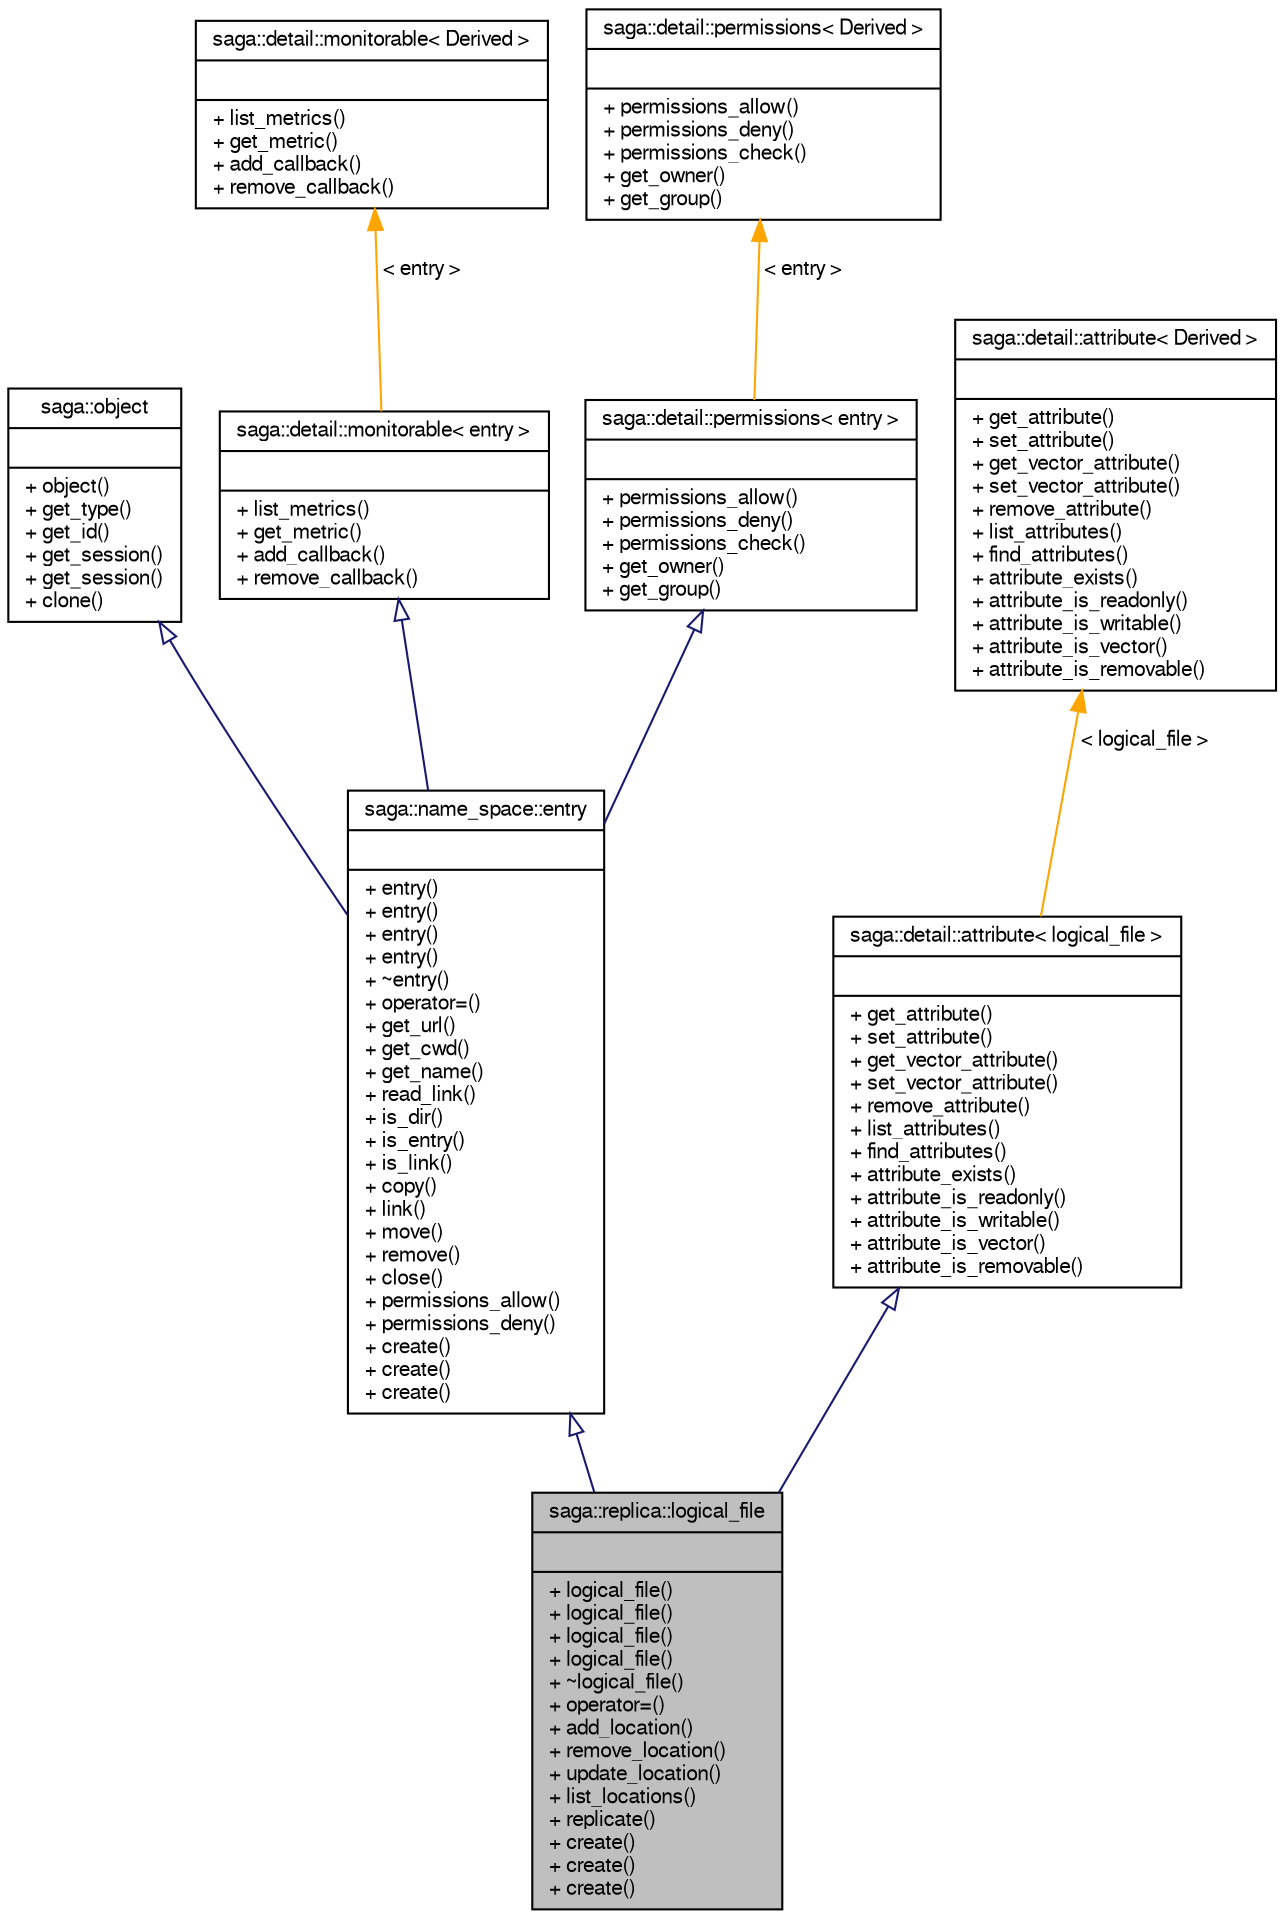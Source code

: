 digraph G
{
  bgcolor="transparent";
  edge [fontname="FreeSans",fontsize="10",labelfontname="FreeSans",labelfontsize="10"];
  node [fontname="FreeSans",fontsize="10",shape=record];
  Node1 [label="{saga::replica::logical_file\n||+ logical_file()\l+ logical_file()\l+ logical_file()\l+ logical_file()\l+ ~logical_file()\l+ operator=()\l+ add_location()\l+ remove_location()\l+ update_location()\l+ list_locations()\l+ replicate()\l+ create()\l+ create()\l+ create()\l}",height=0.2,width=0.4,color="black", fillcolor="grey75", style="filled" fontcolor="black"];
  Node2 -> Node1 [dir="back",color="midnightblue",fontsize="10",style="solid",arrowtail="onormal",fontname="FreeSans"];
  Node2 [label="{saga::name_space::entry\n||+ entry()\l+ entry()\l+ entry()\l+ entry()\l+ ~entry()\l+ operator=()\l+ get_url()\l+ get_cwd()\l+ get_name()\l+ read_link()\l+ is_dir()\l+ is_entry()\l+ is_link()\l+ copy()\l+ link()\l+ move()\l+ remove()\l+ close()\l+ permissions_allow()\l+ permissions_deny()\l+ create()\l+ create()\l+ create()\l}",height=0.2,width=0.4,color="black",URL="$classsaga_1_1name__space_1_1entry.html",tooltip="An RNS entry that interconnects a reference to an existing resource into the hierarchical name space..."];
  Node3 -> Node2 [dir="back",color="midnightblue",fontsize="10",style="solid",arrowtail="onormal",fontname="FreeSans"];
  Node3 [label="{saga::object\n||+ object()\l+ get_type()\l+ get_id()\l+ get_session()\l+ get_session()\l+ clone()\l}",height=0.2,width=0.4,color="black",URL="$classsaga_1_1object.html",tooltip="Brief description starts here."];
  Node4 -> Node2 [dir="back",color="midnightblue",fontsize="10",style="solid",arrowtail="onormal",fontname="FreeSans"];
  Node4 [label="{saga::detail::monitorable\< entry \>\n||+ list_metrics()\l+ get_metric()\l+ add_callback()\l+ remove_callback()\l}",height=0.2,width=0.4,color="black",URL="$structsaga_1_1detail_1_1monitorable.html"];
  Node5 -> Node4 [dir="back",color="orange",fontsize="10",style="solid",label=" \< entry \>" ,fontname="FreeSans"];
  Node5 [label="{saga::detail::monitorable\< Derived \>\n||+ list_metrics()\l+ get_metric()\l+ add_callback()\l+ remove_callback()\l}",height=0.2,width=0.4,color="black",URL="$structsaga_1_1detail_1_1monitorable.html",tooltip="The SAGA monitorable interface."];
  Node6 -> Node2 [dir="back",color="midnightblue",fontsize="10",style="solid",arrowtail="onormal",fontname="FreeSans"];
  Node6 [label="{saga::detail::permissions\< entry \>\n||+ permissions_allow()\l+ permissions_deny()\l+ permissions_check()\l+ get_owner()\l+ get_group()\l}",height=0.2,width=0.4,color="black",URL="$structsaga_1_1detail_1_1permissions.html"];
  Node7 -> Node6 [dir="back",color="orange",fontsize="10",style="solid",label=" \< entry \>" ,fontname="FreeSans"];
  Node7 [label="{saga::detail::permissions\< Derived \>\n||+ permissions_allow()\l+ permissions_deny()\l+ permissions_check()\l+ get_owner()\l+ get_group()\l}",height=0.2,width=0.4,color="black",URL="$structsaga_1_1detail_1_1permissions.html",tooltip="The SAGA permissions interface."];
  Node8 -> Node1 [dir="back",color="midnightblue",fontsize="10",style="solid",arrowtail="onormal",fontname="FreeSans"];
  Node8 [label="{saga::detail::attribute\< logical_file \>\n||+ get_attribute()\l+ set_attribute()\l+ get_vector_attribute()\l+ set_vector_attribute()\l+ remove_attribute()\l+ list_attributes()\l+ find_attributes()\l+ attribute_exists()\l+ attribute_is_readonly()\l+ attribute_is_writable()\l+ attribute_is_vector()\l+ attribute_is_removable()\l}",height=0.2,width=0.4,color="black",URL="$structsaga_1_1detail_1_1attribute.html"];
  Node9 -> Node8 [dir="back",color="orange",fontsize="10",style="solid",label=" \< logical_file \>" ,fontname="FreeSans"];
  Node9 [label="{saga::detail::attribute\< Derived \>\n||+ get_attribute()\l+ set_attribute()\l+ get_vector_attribute()\l+ set_vector_attribute()\l+ remove_attribute()\l+ list_attributes()\l+ find_attributes()\l+ attribute_exists()\l+ attribute_is_readonly()\l+ attribute_is_writable()\l+ attribute_is_vector()\l+ attribute_is_removable()\l}",height=0.2,width=0.4,color="black",URL="$structsaga_1_1detail_1_1attribute.html",tooltip="The SAGA attribute interface."];
}
